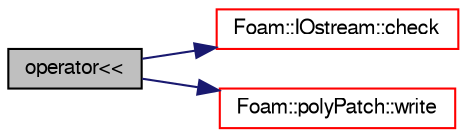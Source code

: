 digraph "operator&lt;&lt;"
{
  bgcolor="transparent";
  edge [fontname="FreeSans",fontsize="10",labelfontname="FreeSans",labelfontsize="10"];
  node [fontname="FreeSans",fontsize="10",shape=record];
  rankdir="LR";
  Node112492 [label="operator\<\<",height=0.2,width=0.4,color="black", fillcolor="grey75", style="filled", fontcolor="black"];
  Node112492 -> Node112493 [color="midnightblue",fontsize="10",style="solid",fontname="FreeSans"];
  Node112493 [label="Foam::IOstream::check",height=0.2,width=0.4,color="red",URL="$a26226.html#a367eb3425fc4e8270e2aa961df8ac8a5",tooltip="Check IOstream status for given operation. "];
  Node112492 -> Node112542 [color="midnightblue",fontsize="10",style="solid",fontname="FreeSans"];
  Node112542 [label="Foam::polyPatch::write",height=0.2,width=0.4,color="red",URL="$a27478.html#a293fdfec8bdfbd5c3913ab4c9f3454ff",tooltip="Write the polyPatch data as a dictionary. "];
}
